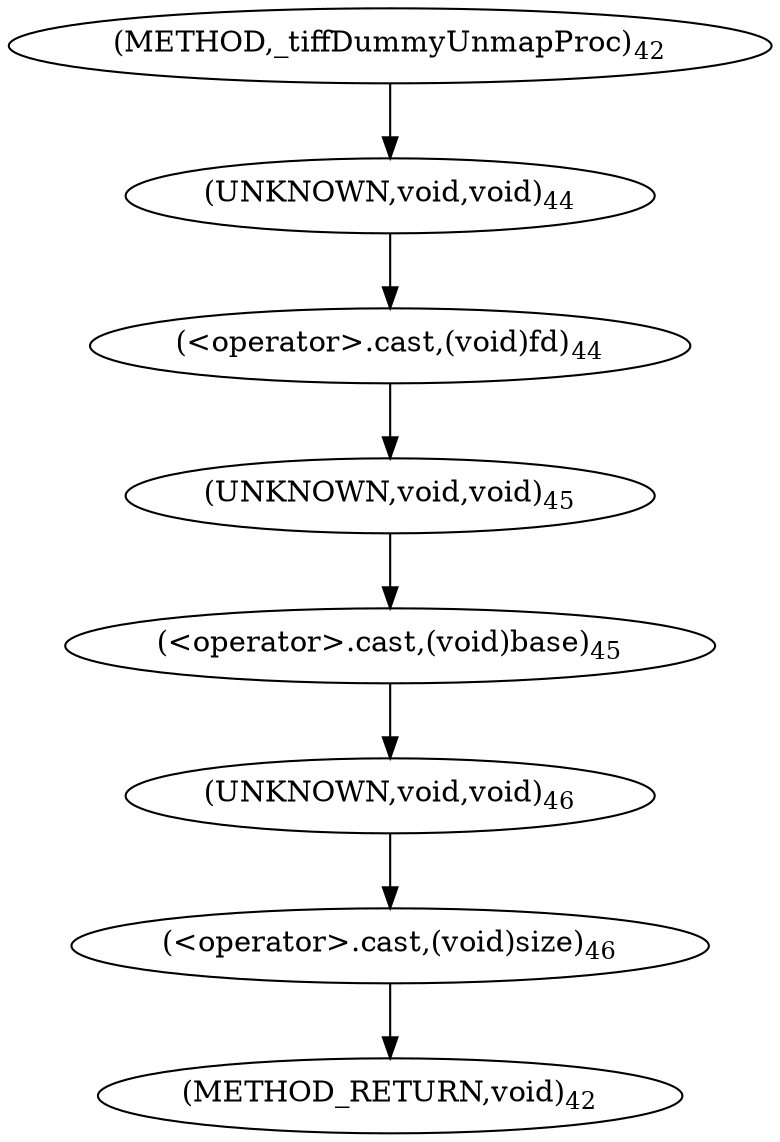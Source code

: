 digraph "_tiffDummyUnmapProc" {  
"30" [label = <(&lt;operator&gt;.cast,(void)fd)<SUB>44</SUB>> ]
"33" [label = <(&lt;operator&gt;.cast,(void)base)<SUB>45</SUB>> ]
"36" [label = <(&lt;operator&gt;.cast,(void)size)<SUB>46</SUB>> ]
"31" [label = <(UNKNOWN,void,void)<SUB>44</SUB>> ]
"34" [label = <(UNKNOWN,void,void)<SUB>45</SUB>> ]
"37" [label = <(UNKNOWN,void,void)<SUB>46</SUB>> ]
"25" [label = <(METHOD,_tiffDummyUnmapProc)<SUB>42</SUB>> ]
"39" [label = <(METHOD_RETURN,void)<SUB>42</SUB>> ]
  "30" -> "34" 
  "33" -> "37" 
  "36" -> "39" 
  "31" -> "30" 
  "34" -> "33" 
  "37" -> "36" 
  "25" -> "31" 
}
